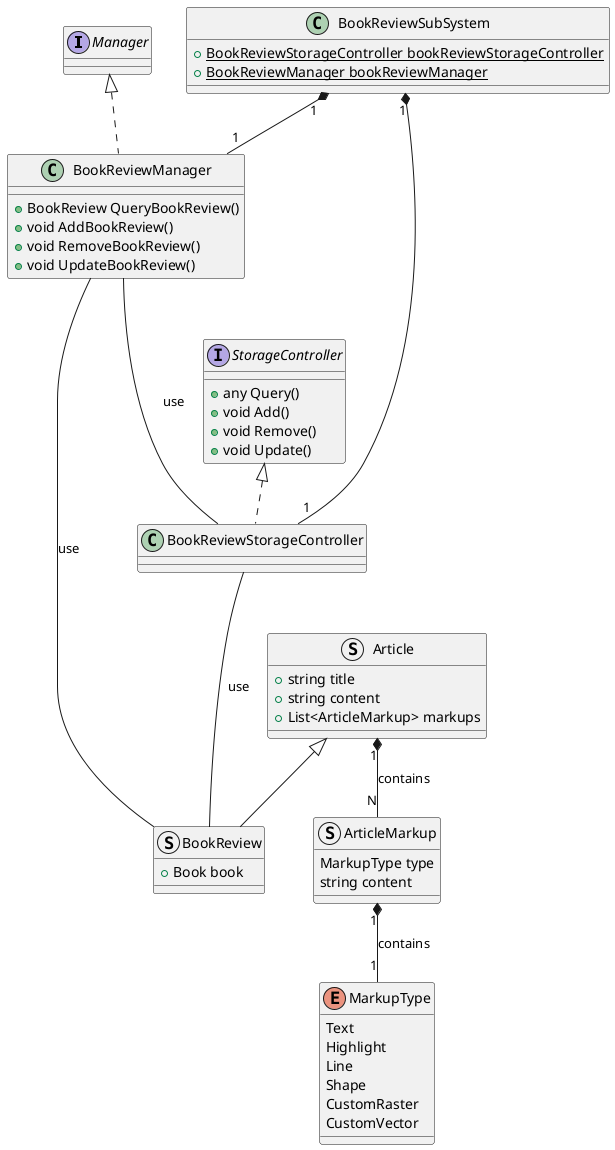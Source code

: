 @startuml
Interface Manager
Interface StorageController {
    + any Query()
    + void Add()
    + void Remove()
    + void Update()
}

enum MarkupType {
    Text
    Highlight
    Line
    Shape
    CustomRaster
    CustomVector
}

struct ArticleMarkup {
    MarkupType type
    string content
}

ArticleMarkup "1" *-- "1" MarkupType : contains

struct Article {
    + string title
    + string content
    + List<ArticleMarkup> markups
}

Article "1" *-- "N" ArticleMarkup : contains

struct BookReview extends Article {
    + Book book
}

class BookReviewManager implements Manager {
    + BookReview QueryBookReview()
    + void AddBookReview()
    + void RemoveBookReview()
    + void UpdateBookReview()
}

BookReviewManager --- BookReview : use
BookReviewManager --- BookReviewStorageController : use

class BookReviewStorageController implements StorageController {}

BookReviewStorageController --- BookReview : use

' BookReview SubSystem

class BookReviewSubSystem {
    + {static} BookReviewStorageController bookReviewStorageController
    + {static} BookReviewManager bookReviewManager
}
BookReviewSubSystem "1" *-- "1" BookReviewStorageController
BookReviewSubSystem "1" *-- "1" BookReviewManager
@enduml
